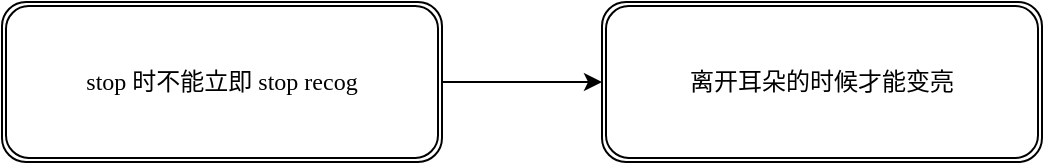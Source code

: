 <mxfile version="16.2.4" type="github">
  <diagram id="RRx896oevRS4okK73JQX" name="Page-1">
    <mxGraphModel dx="2452" dy="1009" grid="1" gridSize="10" guides="1" tooltips="1" connect="1" arrows="1" fold="1" page="1" pageScale="1" pageWidth="827" pageHeight="1169" math="0" shadow="0">
      <root>
        <mxCell id="0" />
        <mxCell id="1" parent="0" />
        <mxCell id="PfznWHqxb57UuzOxslOH-5" value="" style="edgeStyle=orthogonalEdgeStyle;rounded=0;orthogonalLoop=1;jettySize=auto;html=1;fontFamily=Comic Sans MS;" edge="1" parent="1" source="PfznWHqxb57UuzOxslOH-1" target="PfznWHqxb57UuzOxslOH-4">
          <mxGeometry relative="1" as="geometry" />
        </mxCell>
        <mxCell id="PfznWHqxb57UuzOxslOH-1" value="&lt;font face=&quot;Comic Sans MS&quot;&gt;stop 时不能立即 stop recog&lt;/font&gt;" style="shape=ext;double=1;rounded=1;whiteSpace=wrap;html=1;" vertex="1" parent="1">
          <mxGeometry x="-660" y="230" width="220" height="80" as="geometry" />
        </mxCell>
        <mxCell id="PfznWHqxb57UuzOxslOH-4" value="&lt;font face=&quot;Comic Sans MS&quot;&gt;离开耳朵的时候才能变亮&lt;/font&gt;" style="shape=ext;double=1;rounded=1;whiteSpace=wrap;html=1;" vertex="1" parent="1">
          <mxGeometry x="-360" y="230" width="220" height="80" as="geometry" />
        </mxCell>
      </root>
    </mxGraphModel>
  </diagram>
</mxfile>
